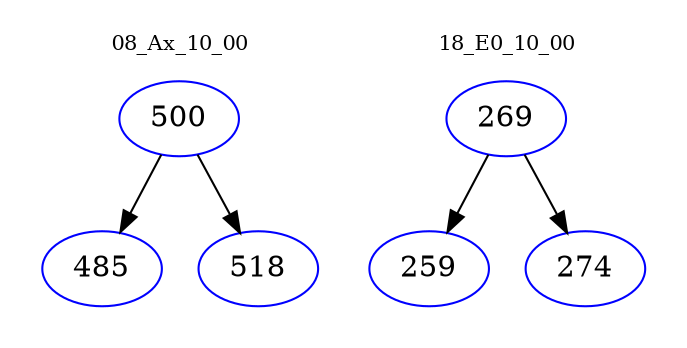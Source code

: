 digraph{
subgraph cluster_0 {
color = white
label = "08_Ax_10_00";
fontsize=10;
T0_500 [label="500", color="blue"]
T0_500 -> T0_485 [color="black"]
T0_485 [label="485", color="blue"]
T0_500 -> T0_518 [color="black"]
T0_518 [label="518", color="blue"]
}
subgraph cluster_1 {
color = white
label = "18_E0_10_00";
fontsize=10;
T1_269 [label="269", color="blue"]
T1_269 -> T1_259 [color="black"]
T1_259 [label="259", color="blue"]
T1_269 -> T1_274 [color="black"]
T1_274 [label="274", color="blue"]
}
}
